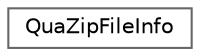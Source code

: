 digraph "Graphical Class Hierarchy"
{
 // LATEX_PDF_SIZE
  bgcolor="transparent";
  edge [fontname=Helvetica,fontsize=10,labelfontname=Helvetica,labelfontsize=10];
  node [fontname=Helvetica,fontsize=10,shape=box,height=0.2,width=0.4];
  rankdir="LR";
  Node0 [label="QuaZipFileInfo",height=0.2,width=0.4,color="grey40", fillcolor="white", style="filled",URL="$structQuaZipFileInfo.html",tooltip="Information about a file inside archive."];
}
